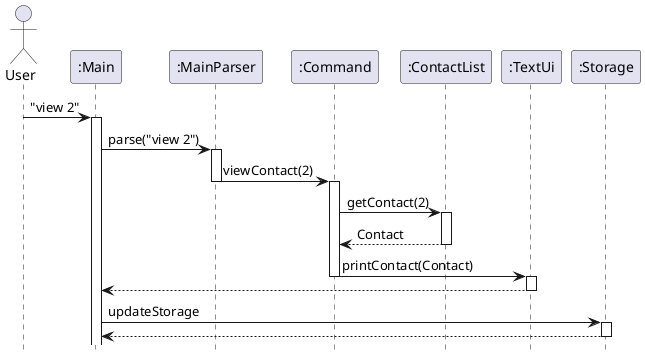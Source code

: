 @startuml

hide footbox

actor User as user
participant ":Main" as main
participant ":MainParser" as parser
participant ":Command" as cmd
participant ":ContactList" as cl
participant ":TextUi" as ui
participant ":Storage" as store

user -> main : "view 2"
activate main
main -> parser : parse("view 2")

activate parser
parser -> cmd : viewContact(2)
deactivate parser

activate cmd
cmd -> cl : getContact(2)
activate cl
cl --> cmd : Contact
deactivate cl

cmd -> ui : printContact(Contact)
deactivate cmd
activate ui
ui --> main
deactivate ui
main-> store : updateStorage
activate store
store --> main
deactivate store

@enduml